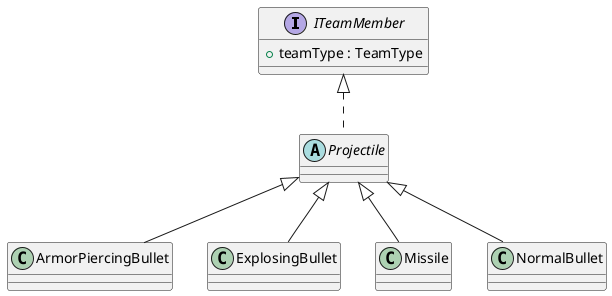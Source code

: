 @startuml Projectile

interface ITeamMember
{
    +teamType : TeamType
}

abstract class Projectile
{
}

class ArmorPiercingBullet
{

}

class ExplosingBullet
{

}

class Missile
{

}

class NormalBullet
{

}

ITeamMember <|.. Projectile
Projectile <|-- NormalBullet
Projectile <|-- ExplosingBullet
Projectile <|-- Missile
Projectile <|-- ArmorPiercingBullet

@enduml